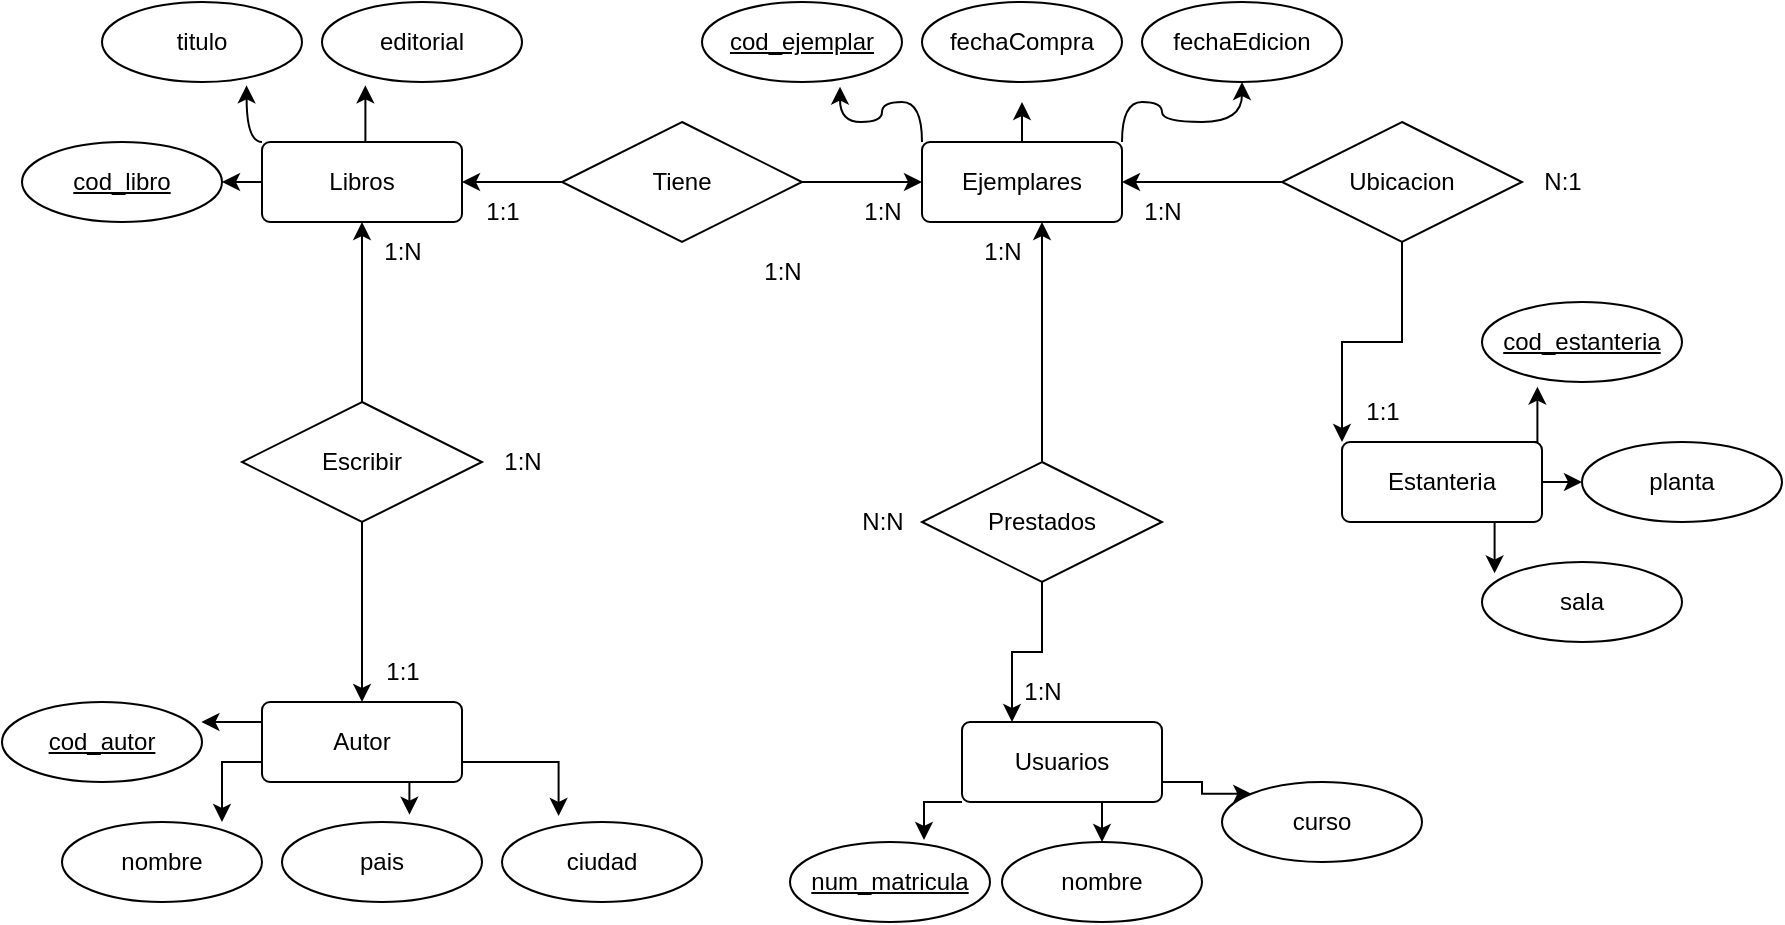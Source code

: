 <mxfile version="24.0.2" type="github">
  <diagram name="Página-1" id="gj55xrz-8E6-fVOdeObl">
    <mxGraphModel dx="1810" dy="621" grid="1" gridSize="10" guides="1" tooltips="1" connect="1" arrows="1" fold="1" page="1" pageScale="1" pageWidth="827" pageHeight="1169" math="0" shadow="0">
      <root>
        <mxCell id="0" />
        <mxCell id="1" parent="0" />
        <mxCell id="agzE8P_2FyaPNsCOQCzG-24" style="edgeStyle=orthogonalEdgeStyle;rounded=0;orthogonalLoop=1;jettySize=auto;html=1;exitX=0;exitY=0.5;exitDx=0;exitDy=0;entryX=1;entryY=0.5;entryDx=0;entryDy=0;strokeColor=default;" edge="1" parent="1" source="agzE8P_2FyaPNsCOQCzG-1" target="agzE8P_2FyaPNsCOQCzG-9">
          <mxGeometry relative="1" as="geometry" />
        </mxCell>
        <mxCell id="agzE8P_2FyaPNsCOQCzG-1" value="Libros" style="rounded=1;arcSize=10;whiteSpace=wrap;html=1;align=center;strokeColor=default;" vertex="1" parent="1">
          <mxGeometry x="120" y="210" width="100" height="40" as="geometry" />
        </mxCell>
        <mxCell id="agzE8P_2FyaPNsCOQCzG-28" style="edgeStyle=orthogonalEdgeStyle;rounded=0;orthogonalLoop=1;jettySize=auto;html=1;exitX=0.5;exitY=0;exitDx=0;exitDy=0;" edge="1" parent="1" source="agzE8P_2FyaPNsCOQCzG-2">
          <mxGeometry relative="1" as="geometry">
            <mxPoint x="500" y="190" as="targetPoint" />
          </mxGeometry>
        </mxCell>
        <mxCell id="agzE8P_2FyaPNsCOQCzG-29" style="edgeStyle=orthogonalEdgeStyle;rounded=0;orthogonalLoop=1;jettySize=auto;html=1;exitX=1;exitY=0;exitDx=0;exitDy=0;entryX=0.5;entryY=1;entryDx=0;entryDy=0;curved=1;" edge="1" parent="1" source="agzE8P_2FyaPNsCOQCzG-2" target="agzE8P_2FyaPNsCOQCzG-22">
          <mxGeometry relative="1" as="geometry" />
        </mxCell>
        <mxCell id="agzE8P_2FyaPNsCOQCzG-2" value="Ejemplares" style="rounded=1;arcSize=10;whiteSpace=wrap;html=1;align=center;" vertex="1" parent="1">
          <mxGeometry x="450" y="210" width="100" height="40" as="geometry" />
        </mxCell>
        <mxCell id="agzE8P_2FyaPNsCOQCzG-31" style="edgeStyle=orthogonalEdgeStyle;rounded=0;orthogonalLoop=1;jettySize=auto;html=1;exitX=1;exitY=0.5;exitDx=0;exitDy=0;entryX=0;entryY=0.5;entryDx=0;entryDy=0;" edge="1" parent="1" source="agzE8P_2FyaPNsCOQCzG-3" target="agzE8P_2FyaPNsCOQCzG-11">
          <mxGeometry relative="1" as="geometry" />
        </mxCell>
        <mxCell id="agzE8P_2FyaPNsCOQCzG-3" value="Estanteria" style="rounded=1;arcSize=10;whiteSpace=wrap;html=1;align=center;" vertex="1" parent="1">
          <mxGeometry x="660" y="360" width="100" height="40" as="geometry" />
        </mxCell>
        <mxCell id="agzE8P_2FyaPNsCOQCzG-33" style="edgeStyle=orthogonalEdgeStyle;rounded=0;orthogonalLoop=1;jettySize=auto;html=1;exitX=1;exitY=0.75;exitDx=0;exitDy=0;entryX=0;entryY=0;entryDx=0;entryDy=0;" edge="1" parent="1" source="agzE8P_2FyaPNsCOQCzG-4" target="agzE8P_2FyaPNsCOQCzG-19">
          <mxGeometry relative="1" as="geometry" />
        </mxCell>
        <mxCell id="agzE8P_2FyaPNsCOQCzG-34" style="edgeStyle=orthogonalEdgeStyle;rounded=0;orthogonalLoop=1;jettySize=auto;html=1;exitX=0.75;exitY=1;exitDx=0;exitDy=0;entryX=0.5;entryY=0;entryDx=0;entryDy=0;" edge="1" parent="1" source="agzE8P_2FyaPNsCOQCzG-4" target="agzE8P_2FyaPNsCOQCzG-17">
          <mxGeometry relative="1" as="geometry" />
        </mxCell>
        <mxCell id="agzE8P_2FyaPNsCOQCzG-4" value="Usuarios" style="rounded=1;arcSize=10;whiteSpace=wrap;html=1;align=center;" vertex="1" parent="1">
          <mxGeometry x="470" y="500" width="100" height="40" as="geometry" />
        </mxCell>
        <mxCell id="agzE8P_2FyaPNsCOQCzG-5" value="Autor" style="rounded=1;arcSize=10;whiteSpace=wrap;html=1;align=center;" vertex="1" parent="1">
          <mxGeometry x="120" y="490" width="100" height="40" as="geometry" />
        </mxCell>
        <mxCell id="agzE8P_2FyaPNsCOQCzG-6" value="titulo" style="ellipse;whiteSpace=wrap;html=1;align=center;" vertex="1" parent="1">
          <mxGeometry x="40" y="140" width="100" height="40" as="geometry" />
        </mxCell>
        <mxCell id="agzE8P_2FyaPNsCOQCzG-7" value="editorial" style="ellipse;whiteSpace=wrap;html=1;align=center;" vertex="1" parent="1">
          <mxGeometry x="150" y="140" width="100" height="40" as="geometry" />
        </mxCell>
        <mxCell id="agzE8P_2FyaPNsCOQCzG-9" value="cod_libro" style="ellipse;whiteSpace=wrap;html=1;align=center;fontStyle=4;" vertex="1" parent="1">
          <mxGeometry y="210" width="100" height="40" as="geometry" />
        </mxCell>
        <mxCell id="agzE8P_2FyaPNsCOQCzG-10" value="cod_estanteria" style="ellipse;whiteSpace=wrap;html=1;align=center;fontStyle=4;" vertex="1" parent="1">
          <mxGeometry x="730" y="290" width="100" height="40" as="geometry" />
        </mxCell>
        <mxCell id="agzE8P_2FyaPNsCOQCzG-11" value="planta" style="ellipse;whiteSpace=wrap;html=1;align=center;" vertex="1" parent="1">
          <mxGeometry x="780" y="360" width="100" height="40" as="geometry" />
        </mxCell>
        <mxCell id="agzE8P_2FyaPNsCOQCzG-12" value="sala" style="ellipse;whiteSpace=wrap;html=1;align=center;" vertex="1" parent="1">
          <mxGeometry x="730" y="420" width="100" height="40" as="geometry" />
        </mxCell>
        <mxCell id="agzE8P_2FyaPNsCOQCzG-13" value="cod_autor" style="ellipse;whiteSpace=wrap;html=1;align=center;fontStyle=4;" vertex="1" parent="1">
          <mxGeometry x="-10" y="490" width="100" height="40" as="geometry" />
        </mxCell>
        <mxCell id="agzE8P_2FyaPNsCOQCzG-14" value="nombre" style="ellipse;whiteSpace=wrap;html=1;align=center;" vertex="1" parent="1">
          <mxGeometry x="20" y="550" width="100" height="40" as="geometry" />
        </mxCell>
        <mxCell id="agzE8P_2FyaPNsCOQCzG-15" value="pais" style="ellipse;whiteSpace=wrap;html=1;align=center;" vertex="1" parent="1">
          <mxGeometry x="130" y="550" width="100" height="40" as="geometry" />
        </mxCell>
        <mxCell id="agzE8P_2FyaPNsCOQCzG-16" value="ciudad" style="ellipse;whiteSpace=wrap;html=1;align=center;" vertex="1" parent="1">
          <mxGeometry x="240" y="550" width="100" height="40" as="geometry" />
        </mxCell>
        <mxCell id="agzE8P_2FyaPNsCOQCzG-17" value="nombre" style="ellipse;whiteSpace=wrap;html=1;align=center;" vertex="1" parent="1">
          <mxGeometry x="490" y="560" width="100" height="40" as="geometry" />
        </mxCell>
        <mxCell id="agzE8P_2FyaPNsCOQCzG-18" value="num_matricula" style="ellipse;whiteSpace=wrap;html=1;align=center;fontStyle=4;" vertex="1" parent="1">
          <mxGeometry x="384" y="560" width="100" height="40" as="geometry" />
        </mxCell>
        <mxCell id="agzE8P_2FyaPNsCOQCzG-19" value="curso" style="ellipse;whiteSpace=wrap;html=1;align=center;" vertex="1" parent="1">
          <mxGeometry x="600" y="530" width="100" height="40" as="geometry" />
        </mxCell>
        <mxCell id="agzE8P_2FyaPNsCOQCzG-20" value="cod_ejemplar" style="ellipse;whiteSpace=wrap;html=1;align=center;fontStyle=4;" vertex="1" parent="1">
          <mxGeometry x="340" y="140" width="100" height="40" as="geometry" />
        </mxCell>
        <mxCell id="agzE8P_2FyaPNsCOQCzG-21" value="fechaCompra" style="ellipse;whiteSpace=wrap;html=1;align=center;" vertex="1" parent="1">
          <mxGeometry x="450" y="140" width="100" height="40" as="geometry" />
        </mxCell>
        <mxCell id="agzE8P_2FyaPNsCOQCzG-22" value="fechaEdicion" style="ellipse;whiteSpace=wrap;html=1;align=center;" vertex="1" parent="1">
          <mxGeometry x="560" y="140" width="100" height="40" as="geometry" />
        </mxCell>
        <mxCell id="agzE8P_2FyaPNsCOQCzG-25" style="edgeStyle=orthogonalEdgeStyle;rounded=0;orthogonalLoop=1;jettySize=auto;html=1;exitX=0;exitY=0;exitDx=0;exitDy=0;entryX=0.723;entryY=1.042;entryDx=0;entryDy=0;entryPerimeter=0;curved=1;strokeColor=default;" edge="1" parent="1" source="agzE8P_2FyaPNsCOQCzG-1" target="agzE8P_2FyaPNsCOQCzG-6">
          <mxGeometry relative="1" as="geometry" />
        </mxCell>
        <mxCell id="agzE8P_2FyaPNsCOQCzG-26" style="edgeStyle=orthogonalEdgeStyle;rounded=0;orthogonalLoop=1;jettySize=auto;html=1;exitX=0.5;exitY=0;exitDx=0;exitDy=0;entryX=0.217;entryY=1.042;entryDx=0;entryDy=0;entryPerimeter=0;" edge="1" parent="1" source="agzE8P_2FyaPNsCOQCzG-1" target="agzE8P_2FyaPNsCOQCzG-7">
          <mxGeometry relative="1" as="geometry" />
        </mxCell>
        <mxCell id="agzE8P_2FyaPNsCOQCzG-27" style="edgeStyle=orthogonalEdgeStyle;rounded=0;orthogonalLoop=1;jettySize=auto;html=1;exitX=0;exitY=0;exitDx=0;exitDy=0;entryX=0.69;entryY=1.058;entryDx=0;entryDy=0;entryPerimeter=0;curved=1;" edge="1" parent="1" source="agzE8P_2FyaPNsCOQCzG-2" target="agzE8P_2FyaPNsCOQCzG-20">
          <mxGeometry relative="1" as="geometry" />
        </mxCell>
        <mxCell id="agzE8P_2FyaPNsCOQCzG-30" style="edgeStyle=orthogonalEdgeStyle;rounded=0;orthogonalLoop=1;jettySize=auto;html=1;exitX=0.75;exitY=0;exitDx=0;exitDy=0;entryX=0.277;entryY=1.058;entryDx=0;entryDy=0;entryPerimeter=0;" edge="1" parent="1" source="agzE8P_2FyaPNsCOQCzG-3" target="agzE8P_2FyaPNsCOQCzG-10">
          <mxGeometry relative="1" as="geometry" />
        </mxCell>
        <mxCell id="agzE8P_2FyaPNsCOQCzG-32" style="edgeStyle=orthogonalEdgeStyle;rounded=0;orthogonalLoop=1;jettySize=auto;html=1;exitX=0.75;exitY=1;exitDx=0;exitDy=0;entryX=0.063;entryY=0.142;entryDx=0;entryDy=0;entryPerimeter=0;" edge="1" parent="1" source="agzE8P_2FyaPNsCOQCzG-3" target="agzE8P_2FyaPNsCOQCzG-12">
          <mxGeometry relative="1" as="geometry" />
        </mxCell>
        <mxCell id="agzE8P_2FyaPNsCOQCzG-35" style="edgeStyle=orthogonalEdgeStyle;rounded=0;orthogonalLoop=1;jettySize=auto;html=1;exitX=0;exitY=1;exitDx=0;exitDy=0;entryX=0.67;entryY=-0.025;entryDx=0;entryDy=0;entryPerimeter=0;" edge="1" parent="1" source="agzE8P_2FyaPNsCOQCzG-4" target="agzE8P_2FyaPNsCOQCzG-18">
          <mxGeometry relative="1" as="geometry" />
        </mxCell>
        <mxCell id="agzE8P_2FyaPNsCOQCzG-37" style="edgeStyle=orthogonalEdgeStyle;rounded=0;orthogonalLoop=1;jettySize=auto;html=1;exitX=1;exitY=0.75;exitDx=0;exitDy=0;entryX=0.283;entryY=-0.075;entryDx=0;entryDy=0;entryPerimeter=0;" edge="1" parent="1" source="agzE8P_2FyaPNsCOQCzG-5" target="agzE8P_2FyaPNsCOQCzG-16">
          <mxGeometry relative="1" as="geometry" />
        </mxCell>
        <mxCell id="agzE8P_2FyaPNsCOQCzG-38" style="edgeStyle=orthogonalEdgeStyle;rounded=0;orthogonalLoop=1;jettySize=auto;html=1;exitX=0.75;exitY=1;exitDx=0;exitDy=0;entryX=0.637;entryY=-0.092;entryDx=0;entryDy=0;entryPerimeter=0;" edge="1" parent="1" source="agzE8P_2FyaPNsCOQCzG-5" target="agzE8P_2FyaPNsCOQCzG-15">
          <mxGeometry relative="1" as="geometry" />
        </mxCell>
        <mxCell id="agzE8P_2FyaPNsCOQCzG-39" style="edgeStyle=orthogonalEdgeStyle;rounded=0;orthogonalLoop=1;jettySize=auto;html=1;exitX=0;exitY=0.75;exitDx=0;exitDy=0;entryX=0.8;entryY=0;entryDx=0;entryDy=0;entryPerimeter=0;" edge="1" parent="1" source="agzE8P_2FyaPNsCOQCzG-5" target="agzE8P_2FyaPNsCOQCzG-14">
          <mxGeometry relative="1" as="geometry" />
        </mxCell>
        <mxCell id="agzE8P_2FyaPNsCOQCzG-41" style="edgeStyle=orthogonalEdgeStyle;rounded=0;orthogonalLoop=1;jettySize=auto;html=1;exitX=0;exitY=0.25;exitDx=0;exitDy=0;entryX=0.997;entryY=0.258;entryDx=0;entryDy=0;entryPerimeter=0;" edge="1" parent="1" source="agzE8P_2FyaPNsCOQCzG-5" target="agzE8P_2FyaPNsCOQCzG-13">
          <mxGeometry relative="1" as="geometry" />
        </mxCell>
        <mxCell id="agzE8P_2FyaPNsCOQCzG-43" style="edgeStyle=orthogonalEdgeStyle;rounded=0;orthogonalLoop=1;jettySize=auto;html=1;exitX=0.5;exitY=0;exitDx=0;exitDy=0;entryX=0.5;entryY=1;entryDx=0;entryDy=0;" edge="1" parent="1" source="agzE8P_2FyaPNsCOQCzG-42" target="agzE8P_2FyaPNsCOQCzG-1">
          <mxGeometry relative="1" as="geometry" />
        </mxCell>
        <mxCell id="agzE8P_2FyaPNsCOQCzG-44" style="edgeStyle=orthogonalEdgeStyle;rounded=0;orthogonalLoop=1;jettySize=auto;html=1;exitX=0.5;exitY=1;exitDx=0;exitDy=0;entryX=0.5;entryY=0;entryDx=0;entryDy=0;" edge="1" parent="1" source="agzE8P_2FyaPNsCOQCzG-42" target="agzE8P_2FyaPNsCOQCzG-5">
          <mxGeometry relative="1" as="geometry" />
        </mxCell>
        <mxCell id="agzE8P_2FyaPNsCOQCzG-42" value="Escribir" style="shape=rhombus;perimeter=rhombusPerimeter;whiteSpace=wrap;html=1;align=center;" vertex="1" parent="1">
          <mxGeometry x="110" y="340" width="120" height="60" as="geometry" />
        </mxCell>
        <mxCell id="agzE8P_2FyaPNsCOQCzG-45" value="1:1" style="text;html=1;align=center;verticalAlign=middle;resizable=0;points=[];autosize=1;strokeColor=none;fillColor=none;" vertex="1" parent="1">
          <mxGeometry x="170" y="460" width="40" height="30" as="geometry" />
        </mxCell>
        <mxCell id="agzE8P_2FyaPNsCOQCzG-46" value="1:N" style="text;html=1;align=center;verticalAlign=middle;resizable=0;points=[];autosize=1;strokeColor=none;fillColor=none;" vertex="1" parent="1">
          <mxGeometry x="230" y="355" width="40" height="30" as="geometry" />
        </mxCell>
        <mxCell id="agzE8P_2FyaPNsCOQCzG-47" value="1:N" style="text;html=1;align=center;verticalAlign=middle;resizable=0;points=[];autosize=1;strokeColor=none;fillColor=none;" vertex="1" parent="1">
          <mxGeometry x="170" y="250" width="40" height="30" as="geometry" />
        </mxCell>
        <mxCell id="agzE8P_2FyaPNsCOQCzG-49" style="edgeStyle=orthogonalEdgeStyle;rounded=0;orthogonalLoop=1;jettySize=auto;html=1;exitX=0;exitY=0.5;exitDx=0;exitDy=0;entryX=1;entryY=0.5;entryDx=0;entryDy=0;" edge="1" parent="1" source="agzE8P_2FyaPNsCOQCzG-48" target="agzE8P_2FyaPNsCOQCzG-1">
          <mxGeometry relative="1" as="geometry" />
        </mxCell>
        <mxCell id="agzE8P_2FyaPNsCOQCzG-50" style="edgeStyle=orthogonalEdgeStyle;rounded=0;orthogonalLoop=1;jettySize=auto;html=1;exitX=1;exitY=0.5;exitDx=0;exitDy=0;entryX=0;entryY=0.5;entryDx=0;entryDy=0;" edge="1" parent="1" source="agzE8P_2FyaPNsCOQCzG-48" target="agzE8P_2FyaPNsCOQCzG-2">
          <mxGeometry relative="1" as="geometry" />
        </mxCell>
        <mxCell id="agzE8P_2FyaPNsCOQCzG-48" value="Tiene" style="shape=rhombus;perimeter=rhombusPerimeter;whiteSpace=wrap;html=1;align=center;" vertex="1" parent="1">
          <mxGeometry x="270" y="200" width="120" height="60" as="geometry" />
        </mxCell>
        <mxCell id="agzE8P_2FyaPNsCOQCzG-51" value="1:N" style="text;html=1;align=center;verticalAlign=middle;resizable=0;points=[];autosize=1;strokeColor=none;fillColor=none;" vertex="1" parent="1">
          <mxGeometry x="410" y="230" width="40" height="30" as="geometry" />
        </mxCell>
        <mxCell id="agzE8P_2FyaPNsCOQCzG-52" value="1:N" style="text;html=1;align=center;verticalAlign=middle;resizable=0;points=[];autosize=1;strokeColor=none;fillColor=none;" vertex="1" parent="1">
          <mxGeometry x="360" y="260" width="40" height="30" as="geometry" />
        </mxCell>
        <mxCell id="agzE8P_2FyaPNsCOQCzG-53" value="1:1" style="text;html=1;align=center;verticalAlign=middle;resizable=0;points=[];autosize=1;strokeColor=none;fillColor=none;" vertex="1" parent="1">
          <mxGeometry x="220" y="230" width="40" height="30" as="geometry" />
        </mxCell>
        <mxCell id="agzE8P_2FyaPNsCOQCzG-56" style="edgeStyle=orthogonalEdgeStyle;rounded=0;orthogonalLoop=1;jettySize=auto;html=1;exitX=0.5;exitY=1;exitDx=0;exitDy=0;entryX=0;entryY=0;entryDx=0;entryDy=0;" edge="1" parent="1" source="agzE8P_2FyaPNsCOQCzG-55" target="agzE8P_2FyaPNsCOQCzG-3">
          <mxGeometry relative="1" as="geometry" />
        </mxCell>
        <mxCell id="agzE8P_2FyaPNsCOQCzG-57" style="edgeStyle=orthogonalEdgeStyle;rounded=0;orthogonalLoop=1;jettySize=auto;html=1;exitX=0;exitY=0.5;exitDx=0;exitDy=0;entryX=1;entryY=0.5;entryDx=0;entryDy=0;" edge="1" parent="1" source="agzE8P_2FyaPNsCOQCzG-55" target="agzE8P_2FyaPNsCOQCzG-2">
          <mxGeometry relative="1" as="geometry" />
        </mxCell>
        <mxCell id="agzE8P_2FyaPNsCOQCzG-55" value="Ubicacion" style="shape=rhombus;perimeter=rhombusPerimeter;whiteSpace=wrap;html=1;align=center;" vertex="1" parent="1">
          <mxGeometry x="630" y="200" width="120" height="60" as="geometry" />
        </mxCell>
        <mxCell id="agzE8P_2FyaPNsCOQCzG-58" value="1:N" style="text;html=1;align=center;verticalAlign=middle;resizable=0;points=[];autosize=1;strokeColor=none;fillColor=none;" vertex="1" parent="1">
          <mxGeometry x="550" y="230" width="40" height="30" as="geometry" />
        </mxCell>
        <mxCell id="agzE8P_2FyaPNsCOQCzG-59" value="N:1" style="text;html=1;align=center;verticalAlign=middle;resizable=0;points=[];autosize=1;strokeColor=none;fillColor=none;" vertex="1" parent="1">
          <mxGeometry x="750" y="215" width="40" height="30" as="geometry" />
        </mxCell>
        <mxCell id="agzE8P_2FyaPNsCOQCzG-60" value="1:1" style="text;html=1;align=center;verticalAlign=middle;resizable=0;points=[];autosize=1;strokeColor=none;fillColor=none;" vertex="1" parent="1">
          <mxGeometry x="660" y="330" width="40" height="30" as="geometry" />
        </mxCell>
        <mxCell id="agzE8P_2FyaPNsCOQCzG-62" style="edgeStyle=orthogonalEdgeStyle;rounded=0;orthogonalLoop=1;jettySize=auto;html=1;exitX=0.5;exitY=0;exitDx=0;exitDy=0;" edge="1" parent="1" source="agzE8P_2FyaPNsCOQCzG-61">
          <mxGeometry relative="1" as="geometry">
            <mxPoint x="510" y="250.0" as="targetPoint" />
          </mxGeometry>
        </mxCell>
        <mxCell id="agzE8P_2FyaPNsCOQCzG-67" style="edgeStyle=orthogonalEdgeStyle;rounded=0;orthogonalLoop=1;jettySize=auto;html=1;exitX=0.5;exitY=1;exitDx=0;exitDy=0;entryX=0.25;entryY=0;entryDx=0;entryDy=0;" edge="1" parent="1" source="agzE8P_2FyaPNsCOQCzG-61" target="agzE8P_2FyaPNsCOQCzG-4">
          <mxGeometry relative="1" as="geometry" />
        </mxCell>
        <mxCell id="agzE8P_2FyaPNsCOQCzG-61" value="Prestados" style="shape=rhombus;perimeter=rhombusPerimeter;whiteSpace=wrap;html=1;align=center;" vertex="1" parent="1">
          <mxGeometry x="450" y="370" width="120" height="60" as="geometry" />
        </mxCell>
        <mxCell id="agzE8P_2FyaPNsCOQCzG-64" value="N:N" style="text;html=1;align=center;verticalAlign=middle;resizable=0;points=[];autosize=1;strokeColor=none;fillColor=none;" vertex="1" parent="1">
          <mxGeometry x="410" y="385" width="40" height="30" as="geometry" />
        </mxCell>
        <mxCell id="agzE8P_2FyaPNsCOQCzG-65" value="1:N" style="text;html=1;align=center;verticalAlign=middle;resizable=0;points=[];autosize=1;strokeColor=none;fillColor=none;" vertex="1" parent="1">
          <mxGeometry x="470" y="250" width="40" height="30" as="geometry" />
        </mxCell>
        <mxCell id="agzE8P_2FyaPNsCOQCzG-66" value="1:N" style="text;html=1;align=center;verticalAlign=middle;resizable=0;points=[];autosize=1;strokeColor=none;fillColor=none;" vertex="1" parent="1">
          <mxGeometry x="490" y="470" width="40" height="30" as="geometry" />
        </mxCell>
      </root>
    </mxGraphModel>
  </diagram>
</mxfile>
